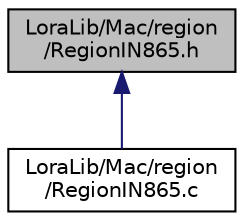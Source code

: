 digraph "LoraLib/Mac/region/RegionIN865.h"
{
  edge [fontname="Helvetica",fontsize="10",labelfontname="Helvetica",labelfontsize="10"];
  node [fontname="Helvetica",fontsize="10",shape=record];
  Node26 [label="LoraLib/Mac/region\l/RegionIN865.h",height=0.2,width=0.4,color="black", fillcolor="grey75", style="filled", fontcolor="black"];
  Node26 -> Node27 [dir="back",color="midnightblue",fontsize="10",style="solid",fontname="Helvetica"];
  Node27 [label="LoraLib/Mac/region\l/RegionIN865.c",height=0.2,width=0.4,color="black", fillcolor="white", style="filled",URL="$_region_i_n865_8c.html",tooltip="Region implementation for IN865 "];
}
